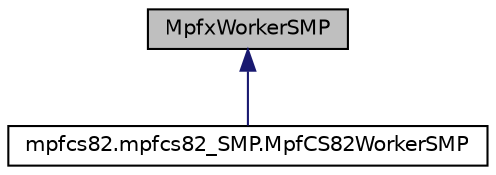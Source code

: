 digraph G
{
  edge [fontname="Helvetica",fontsize="10",labelfontname="Helvetica",labelfontsize="10"];
  node [fontname="Helvetica",fontsize="10",shape=record];
  Node1 [label="MpfxWorkerSMP",height=0.2,width=0.4,color="black", fillcolor="grey75", style="filled" fontcolor="black"];
  Node1 -> Node2 [dir=back,color="midnightblue",fontsize="10",style="solid",fontname="Helvetica"];
  Node2 [label="mpfcs82.mpfcs82_SMP.MpfCS82WorkerSMP",height=0.2,width=0.4,color="black", fillcolor="white", style="filled",URL="$classmpfcs82_1_1mpfcs82__SMP_1_1MpfCS82WorkerSMP.html"];
}
